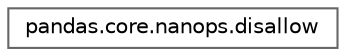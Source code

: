 digraph "Graphical Class Hierarchy"
{
 // LATEX_PDF_SIZE
  bgcolor="transparent";
  edge [fontname=Helvetica,fontsize=10,labelfontname=Helvetica,labelfontsize=10];
  node [fontname=Helvetica,fontsize=10,shape=box,height=0.2,width=0.4];
  rankdir="LR";
  Node0 [id="Node000000",label="pandas.core.nanops.disallow",height=0.2,width=0.4,color="grey40", fillcolor="white", style="filled",URL="$d5/d42/classpandas_1_1core_1_1nanops_1_1disallow.html",tooltip=" "];
}
